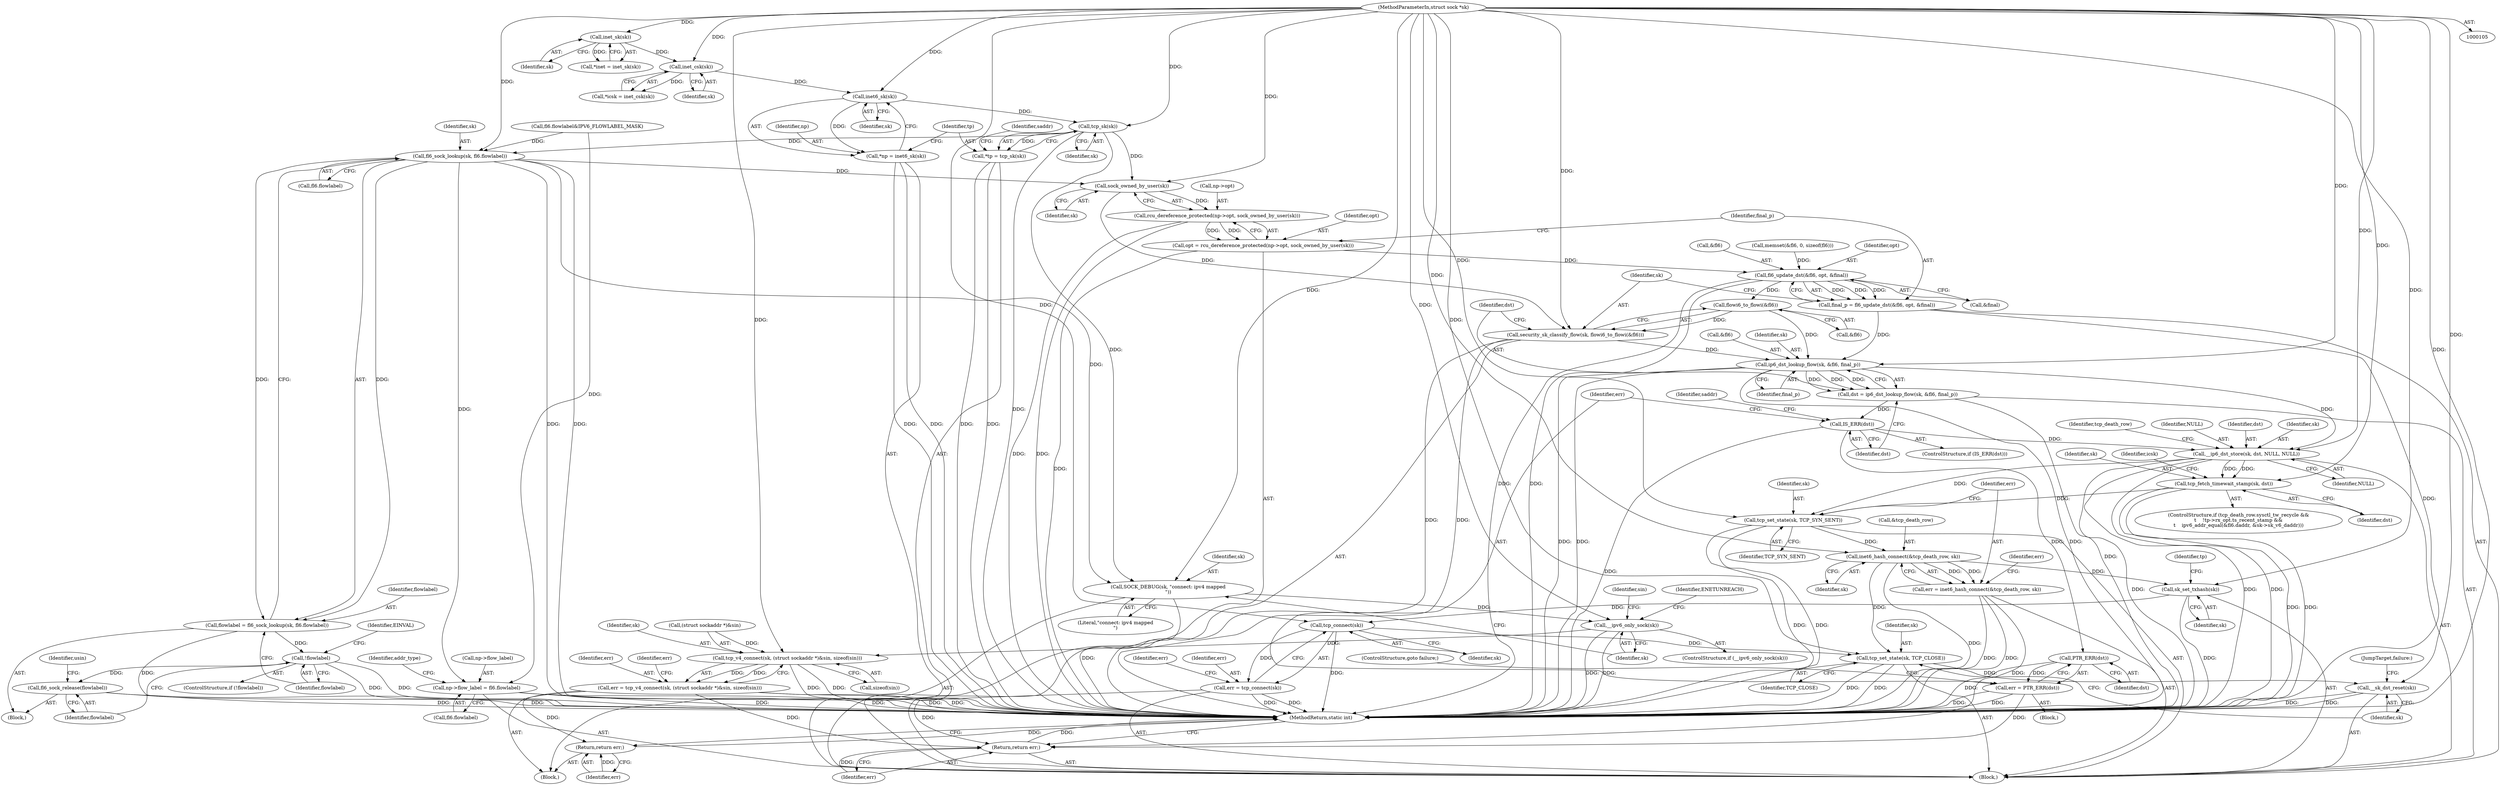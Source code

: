 digraph "0_linux_45f6fad84cc305103b28d73482b344d7f5b76f39_15@pointer" {
"1000129" [label="(Call,inet6_sk(sk))"];
"1000124" [label="(Call,inet_csk(sk))"];
"1000119" [label="(Call,inet_sk(sk))"];
"1000106" [label="(MethodParameterIn,struct sock *sk)"];
"1000127" [label="(Call,*np = inet6_sk(sk))"];
"1000134" [label="(Call,tcp_sk(sk))"];
"1000132" [label="(Call,*tp = tcp_sk(sk))"];
"1000197" [label="(Call,fl6_sock_lookup(sk, fl6.flowlabel))"];
"1000195" [label="(Call,flowlabel = fl6_sock_lookup(sk, fl6.flowlabel))"];
"1000203" [label="(Call,!flowlabel)"];
"1000208" [label="(Call,fl6_sock_release(flowlabel))"];
"1000328" [label="(Call,np->flow_label = fl6.flowlabel)"];
"1000347" [label="(Call,SOCK_DEBUG(sk, \"connect: ipv4 mapped\n\"))"];
"1000351" [label="(Call,__ipv6_only_sock(sk))"];
"1000400" [label="(Call,tcp_v4_connect(sk, (struct sockaddr *)&sin, sizeof(sin)))"];
"1000398" [label="(Call,err = tcp_v4_connect(sk, (struct sockaddr *)&sin, sizeof(sin)))"];
"1000441" [label="(Return,return err;)"];
"1000715" [label="(Return,return err;)"];
"1000513" [label="(Call,sock_owned_by_user(sk))"];
"1000509" [label="(Call,rcu_dereference_protected(np->opt, sock_owned_by_user(sk)))"];
"1000507" [label="(Call,opt = rcu_dereference_protected(np->opt, sock_owned_by_user(sk)))"];
"1000517" [label="(Call,fl6_update_dst(&fl6, opt, &final))"];
"1000515" [label="(Call,final_p = fl6_update_dst(&fl6, opt, &final))"];
"1000530" [label="(Call,ip6_dst_lookup_flow(sk, &fl6, final_p))"];
"1000528" [label="(Call,dst = ip6_dst_lookup_flow(sk, &fl6, final_p))"];
"1000536" [label="(Call,IS_ERR(dst))"];
"1000541" [label="(Call,PTR_ERR(dst))"];
"1000539" [label="(Call,err = PTR_ERR(dst))"];
"1000576" [label="(Call,__ip6_dst_store(sk, dst, NULL, NULL))"];
"1000602" [label="(Call,tcp_fetch_timewait_stamp(sk, dst))"];
"1000643" [label="(Call,tcp_set_state(sk, TCP_SYN_SENT))"];
"1000648" [label="(Call,inet6_hash_connect(&tcp_death_row, sk))"];
"1000646" [label="(Call,err = inet6_hash_connect(&tcp_death_row, sk))"];
"1000655" [label="(Call,sk_set_txhash(sk))"];
"1000691" [label="(Call,tcp_connect(sk))"];
"1000689" [label="(Call,err = tcp_connect(sk))"];
"1000699" [label="(Call,tcp_set_state(sk, TCP_CLOSE))"];
"1000702" [label="(Call,__sk_dst_reset(sk))"];
"1000525" [label="(Call,flowi6_to_flowi(&fl6))"];
"1000523" [label="(Call,security_sk_classify_flow(sk, flowi6_to_flowi(&fl6)))"];
"1000661" [label="(Identifier,tp)"];
"1000195" [label="(Call,flowlabel = fl6_sock_lookup(sk, fl6.flowlabel))"];
"1000351" [label="(Call,__ipv6_only_sock(sk))"];
"1000701" [label="(Identifier,TCP_CLOSE)"];
"1000542" [label="(Identifier,dst)"];
"1000328" [label="(Call,np->flow_label = fl6.flowlabel)"];
"1000656" [label="(Identifier,sk)"];
"1000543" [label="(ControlStructure,goto failure;)"];
"1000509" [label="(Call,rcu_dereference_protected(np->opt, sock_owned_by_user(sk)))"];
"1000521" [label="(Call,&final)"];
"1000584" [label="(Identifier,tcp_death_row)"];
"1000536" [label="(Call,IS_ERR(dst))"];
"1000535" [label="(ControlStructure,if (IS_ERR(dst)))"];
"1000602" [label="(Call,tcp_fetch_timewait_stamp(sk, dst))"];
"1000646" [label="(Call,err = inet6_hash_connect(&tcp_death_row, sk))"];
"1000204" [label="(Identifier,flowlabel)"];
"1000329" [label="(Call,np->flow_label)"];
"1000525" [label="(Call,flowi6_to_flowi(&fl6))"];
"1000207" [label="(Identifier,EINVAL)"];
"1000690" [label="(Identifier,err)"];
"1000350" [label="(ControlStructure,if (__ipv6_only_sock(sk)))"];
"1000124" [label="(Call,inet_csk(sk))"];
"1000532" [label="(Call,&fl6)"];
"1000539" [label="(Call,err = PTR_ERR(dst))"];
"1000529" [label="(Identifier,dst)"];
"1000579" [label="(Identifier,NULL)"];
"1000581" [label="(ControlStructure,if (tcp_death_row.sysctl_tw_recycle &&\n\t    !tp->rx_opt.ts_recent_stamp &&\n\t    ipv6_addr_equal(&fl6.daddr, &sk->sk_v6_daddr)))"];
"1000647" [label="(Identifier,err)"];
"1000193" [label="(Block,)"];
"1000401" [label="(Identifier,sk)"];
"1000523" [label="(Call,security_sk_classify_flow(sk, flowi6_to_flowi(&fl6)))"];
"1000689" [label="(Call,err = tcp_connect(sk))"];
"1000203" [label="(Call,!flowlabel)"];
"1000441" [label="(Return,return err;)"];
"1000526" [label="(Call,&fl6)"];
"1000717" [label="(MethodReturn,static int)"];
"1000120" [label="(Identifier,sk)"];
"1000691" [label="(Call,tcp_connect(sk))"];
"1000655" [label="(Call,sk_set_txhash(sk))"];
"1000510" [label="(Call,np->opt)"];
"1000704" [label="(JumpTarget,failure:)"];
"1000699" [label="(Call,tcp_set_state(sk, TCP_CLOSE))"];
"1000517" [label="(Call,fl6_update_dst(&fl6, opt, &final))"];
"1000578" [label="(Identifier,dst)"];
"1000348" [label="(Identifier,sk)"];
"1000358" [label="(Identifier,sin)"];
"1000337" [label="(Identifier,addr_type)"];
"1000700" [label="(Identifier,sk)"];
"1000352" [label="(Identifier,sk)"];
"1000199" [label="(Call,fl6.flowlabel)"];
"1000692" [label="(Identifier,sk)"];
"1000400" [label="(Call,tcp_v4_connect(sk, (struct sockaddr *)&sin, sizeof(sin)))"];
"1000649" [label="(Call,&tcp_death_row)"];
"1000130" [label="(Identifier,sk)"];
"1000129" [label="(Call,inet6_sk(sk))"];
"1000694" [label="(Identifier,err)"];
"1000188" [label="(Call,fl6.flowlabel&IPV6_FLOWLABEL_MASK)"];
"1000197" [label="(Call,fl6_sock_lookup(sk, fl6.flowlabel))"];
"1000339" [label="(Block,)"];
"1000128" [label="(Identifier,np)"];
"1000577" [label="(Identifier,sk)"];
"1000119" [label="(Call,inet_sk(sk))"];
"1000402" [label="(Call,(struct sockaddr *)&sin)"];
"1000122" [label="(Call,*icsk = inet_csk(sk))"];
"1000515" [label="(Call,final_p = fl6_update_dst(&fl6, opt, &final))"];
"1000508" [label="(Identifier,opt)"];
"1000604" [label="(Identifier,dst)"];
"1000520" [label="(Identifier,opt)"];
"1000518" [label="(Call,&fl6)"];
"1000541" [label="(Call,PTR_ERR(dst))"];
"1000209" [label="(Identifier,flowlabel)"];
"1000546" [label="(Identifier,saddr)"];
"1000125" [label="(Identifier,sk)"];
"1000530" [label="(Call,ip6_dst_lookup_flow(sk, &fl6, final_p))"];
"1000716" [label="(Identifier,err)"];
"1000127" [label="(Call,*np = inet6_sk(sk))"];
"1000507" [label="(Call,opt = rcu_dereference_protected(np->opt, sock_owned_by_user(sk)))"];
"1000198" [label="(Identifier,sk)"];
"1000715" [label="(Return,return err;)"];
"1000703" [label="(Identifier,sk)"];
"1000347" [label="(Call,SOCK_DEBUG(sk, \"connect: ipv4 mapped\n\"))"];
"1000349" [label="(Literal,\"connect: ipv4 mapped\n\")"];
"1000580" [label="(Identifier,NULL)"];
"1000645" [label="(Identifier,TCP_SYN_SENT)"];
"1000653" [label="(Identifier,err)"];
"1000214" [label="(Identifier,usin)"];
"1000531" [label="(Identifier,sk)"];
"1000135" [label="(Identifier,sk)"];
"1000399" [label="(Identifier,err)"];
"1000138" [label="(Identifier,saddr)"];
"1000702" [label="(Call,__sk_dst_reset(sk))"];
"1000524" [label="(Identifier,sk)"];
"1000528" [label="(Call,dst = ip6_dst_lookup_flow(sk, &fl6, final_p))"];
"1000208" [label="(Call,fl6_sock_release(flowlabel))"];
"1000516" [label="(Identifier,final_p)"];
"1000117" [label="(Call,*inet = inet_sk(sk))"];
"1000163" [label="(Call,memset(&fl6, 0, sizeof(fl6)))"];
"1000603" [label="(Identifier,sk)"];
"1000109" [label="(Block,)"];
"1000196" [label="(Identifier,flowlabel)"];
"1000651" [label="(Identifier,sk)"];
"1000409" [label="(Identifier,err)"];
"1000398" [label="(Call,err = tcp_v4_connect(sk, (struct sockaddr *)&sin, sizeof(sin)))"];
"1000538" [label="(Block,)"];
"1000202" [label="(ControlStructure,if (!flowlabel))"];
"1000355" [label="(Identifier,ENETUNREACH)"];
"1000406" [label="(Call,sizeof(sin))"];
"1000537" [label="(Identifier,dst)"];
"1000514" [label="(Identifier,sk)"];
"1000607" [label="(Identifier,icsk)"];
"1000442" [label="(Identifier,err)"];
"1000534" [label="(Identifier,final_p)"];
"1000132" [label="(Call,*tp = tcp_sk(sk))"];
"1000643" [label="(Call,tcp_set_state(sk, TCP_SYN_SENT))"];
"1000648" [label="(Call,inet6_hash_connect(&tcp_death_row, sk))"];
"1000540" [label="(Identifier,err)"];
"1000644" [label="(Identifier,sk)"];
"1000332" [label="(Call,fl6.flowlabel)"];
"1000106" [label="(MethodParameterIn,struct sock *sk)"];
"1000133" [label="(Identifier,tp)"];
"1000576" [label="(Call,__ip6_dst_store(sk, dst, NULL, NULL))"];
"1000134" [label="(Call,tcp_sk(sk))"];
"1000513" [label="(Call,sock_owned_by_user(sk))"];
"1000129" -> "1000127"  [label="AST: "];
"1000129" -> "1000130"  [label="CFG: "];
"1000130" -> "1000129"  [label="AST: "];
"1000127" -> "1000129"  [label="CFG: "];
"1000129" -> "1000127"  [label="DDG: "];
"1000124" -> "1000129"  [label="DDG: "];
"1000106" -> "1000129"  [label="DDG: "];
"1000129" -> "1000134"  [label="DDG: "];
"1000124" -> "1000122"  [label="AST: "];
"1000124" -> "1000125"  [label="CFG: "];
"1000125" -> "1000124"  [label="AST: "];
"1000122" -> "1000124"  [label="CFG: "];
"1000124" -> "1000122"  [label="DDG: "];
"1000119" -> "1000124"  [label="DDG: "];
"1000106" -> "1000124"  [label="DDG: "];
"1000119" -> "1000117"  [label="AST: "];
"1000119" -> "1000120"  [label="CFG: "];
"1000120" -> "1000119"  [label="AST: "];
"1000117" -> "1000119"  [label="CFG: "];
"1000119" -> "1000117"  [label="DDG: "];
"1000106" -> "1000119"  [label="DDG: "];
"1000106" -> "1000105"  [label="AST: "];
"1000106" -> "1000717"  [label="DDG: "];
"1000106" -> "1000134"  [label="DDG: "];
"1000106" -> "1000197"  [label="DDG: "];
"1000106" -> "1000347"  [label="DDG: "];
"1000106" -> "1000351"  [label="DDG: "];
"1000106" -> "1000400"  [label="DDG: "];
"1000106" -> "1000513"  [label="DDG: "];
"1000106" -> "1000523"  [label="DDG: "];
"1000106" -> "1000530"  [label="DDG: "];
"1000106" -> "1000576"  [label="DDG: "];
"1000106" -> "1000602"  [label="DDG: "];
"1000106" -> "1000643"  [label="DDG: "];
"1000106" -> "1000648"  [label="DDG: "];
"1000106" -> "1000655"  [label="DDG: "];
"1000106" -> "1000691"  [label="DDG: "];
"1000106" -> "1000699"  [label="DDG: "];
"1000106" -> "1000702"  [label="DDG: "];
"1000127" -> "1000109"  [label="AST: "];
"1000128" -> "1000127"  [label="AST: "];
"1000133" -> "1000127"  [label="CFG: "];
"1000127" -> "1000717"  [label="DDG: "];
"1000127" -> "1000717"  [label="DDG: "];
"1000134" -> "1000132"  [label="AST: "];
"1000134" -> "1000135"  [label="CFG: "];
"1000135" -> "1000134"  [label="AST: "];
"1000132" -> "1000134"  [label="CFG: "];
"1000134" -> "1000717"  [label="DDG: "];
"1000134" -> "1000132"  [label="DDG: "];
"1000134" -> "1000197"  [label="DDG: "];
"1000134" -> "1000347"  [label="DDG: "];
"1000134" -> "1000513"  [label="DDG: "];
"1000132" -> "1000109"  [label="AST: "];
"1000133" -> "1000132"  [label="AST: "];
"1000138" -> "1000132"  [label="CFG: "];
"1000132" -> "1000717"  [label="DDG: "];
"1000132" -> "1000717"  [label="DDG: "];
"1000197" -> "1000195"  [label="AST: "];
"1000197" -> "1000199"  [label="CFG: "];
"1000198" -> "1000197"  [label="AST: "];
"1000199" -> "1000197"  [label="AST: "];
"1000195" -> "1000197"  [label="CFG: "];
"1000197" -> "1000717"  [label="DDG: "];
"1000197" -> "1000717"  [label="DDG: "];
"1000197" -> "1000195"  [label="DDG: "];
"1000197" -> "1000195"  [label="DDG: "];
"1000188" -> "1000197"  [label="DDG: "];
"1000197" -> "1000328"  [label="DDG: "];
"1000197" -> "1000347"  [label="DDG: "];
"1000197" -> "1000513"  [label="DDG: "];
"1000195" -> "1000193"  [label="AST: "];
"1000196" -> "1000195"  [label="AST: "];
"1000204" -> "1000195"  [label="CFG: "];
"1000195" -> "1000717"  [label="DDG: "];
"1000195" -> "1000203"  [label="DDG: "];
"1000203" -> "1000202"  [label="AST: "];
"1000203" -> "1000204"  [label="CFG: "];
"1000204" -> "1000203"  [label="AST: "];
"1000207" -> "1000203"  [label="CFG: "];
"1000209" -> "1000203"  [label="CFG: "];
"1000203" -> "1000717"  [label="DDG: "];
"1000203" -> "1000717"  [label="DDG: "];
"1000203" -> "1000208"  [label="DDG: "];
"1000208" -> "1000193"  [label="AST: "];
"1000208" -> "1000209"  [label="CFG: "];
"1000209" -> "1000208"  [label="AST: "];
"1000214" -> "1000208"  [label="CFG: "];
"1000208" -> "1000717"  [label="DDG: "];
"1000208" -> "1000717"  [label="DDG: "];
"1000328" -> "1000109"  [label="AST: "];
"1000328" -> "1000332"  [label="CFG: "];
"1000329" -> "1000328"  [label="AST: "];
"1000332" -> "1000328"  [label="AST: "];
"1000337" -> "1000328"  [label="CFG: "];
"1000328" -> "1000717"  [label="DDG: "];
"1000328" -> "1000717"  [label="DDG: "];
"1000188" -> "1000328"  [label="DDG: "];
"1000347" -> "1000339"  [label="AST: "];
"1000347" -> "1000349"  [label="CFG: "];
"1000348" -> "1000347"  [label="AST: "];
"1000349" -> "1000347"  [label="AST: "];
"1000352" -> "1000347"  [label="CFG: "];
"1000347" -> "1000717"  [label="DDG: "];
"1000347" -> "1000351"  [label="DDG: "];
"1000351" -> "1000350"  [label="AST: "];
"1000351" -> "1000352"  [label="CFG: "];
"1000352" -> "1000351"  [label="AST: "];
"1000355" -> "1000351"  [label="CFG: "];
"1000358" -> "1000351"  [label="CFG: "];
"1000351" -> "1000717"  [label="DDG: "];
"1000351" -> "1000717"  [label="DDG: "];
"1000351" -> "1000400"  [label="DDG: "];
"1000400" -> "1000398"  [label="AST: "];
"1000400" -> "1000406"  [label="CFG: "];
"1000401" -> "1000400"  [label="AST: "];
"1000402" -> "1000400"  [label="AST: "];
"1000406" -> "1000400"  [label="AST: "];
"1000398" -> "1000400"  [label="CFG: "];
"1000400" -> "1000717"  [label="DDG: "];
"1000400" -> "1000717"  [label="DDG: "];
"1000400" -> "1000398"  [label="DDG: "];
"1000400" -> "1000398"  [label="DDG: "];
"1000402" -> "1000400"  [label="DDG: "];
"1000398" -> "1000339"  [label="AST: "];
"1000399" -> "1000398"  [label="AST: "];
"1000409" -> "1000398"  [label="CFG: "];
"1000398" -> "1000717"  [label="DDG: "];
"1000398" -> "1000717"  [label="DDG: "];
"1000398" -> "1000441"  [label="DDG: "];
"1000398" -> "1000715"  [label="DDG: "];
"1000441" -> "1000339"  [label="AST: "];
"1000441" -> "1000442"  [label="CFG: "];
"1000442" -> "1000441"  [label="AST: "];
"1000717" -> "1000441"  [label="CFG: "];
"1000441" -> "1000717"  [label="DDG: "];
"1000442" -> "1000441"  [label="DDG: "];
"1000715" -> "1000109"  [label="AST: "];
"1000715" -> "1000716"  [label="CFG: "];
"1000716" -> "1000715"  [label="AST: "];
"1000717" -> "1000715"  [label="CFG: "];
"1000715" -> "1000717"  [label="DDG: "];
"1000716" -> "1000715"  [label="DDG: "];
"1000539" -> "1000715"  [label="DDG: "];
"1000689" -> "1000715"  [label="DDG: "];
"1000646" -> "1000715"  [label="DDG: "];
"1000513" -> "1000509"  [label="AST: "];
"1000513" -> "1000514"  [label="CFG: "];
"1000514" -> "1000513"  [label="AST: "];
"1000509" -> "1000513"  [label="CFG: "];
"1000513" -> "1000509"  [label="DDG: "];
"1000513" -> "1000523"  [label="DDG: "];
"1000509" -> "1000507"  [label="AST: "];
"1000510" -> "1000509"  [label="AST: "];
"1000507" -> "1000509"  [label="CFG: "];
"1000509" -> "1000717"  [label="DDG: "];
"1000509" -> "1000717"  [label="DDG: "];
"1000509" -> "1000507"  [label="DDG: "];
"1000509" -> "1000507"  [label="DDG: "];
"1000507" -> "1000109"  [label="AST: "];
"1000508" -> "1000507"  [label="AST: "];
"1000516" -> "1000507"  [label="CFG: "];
"1000507" -> "1000717"  [label="DDG: "];
"1000507" -> "1000517"  [label="DDG: "];
"1000517" -> "1000515"  [label="AST: "];
"1000517" -> "1000521"  [label="CFG: "];
"1000518" -> "1000517"  [label="AST: "];
"1000520" -> "1000517"  [label="AST: "];
"1000521" -> "1000517"  [label="AST: "];
"1000515" -> "1000517"  [label="CFG: "];
"1000517" -> "1000717"  [label="DDG: "];
"1000517" -> "1000717"  [label="DDG: "];
"1000517" -> "1000515"  [label="DDG: "];
"1000517" -> "1000515"  [label="DDG: "];
"1000517" -> "1000515"  [label="DDG: "];
"1000163" -> "1000517"  [label="DDG: "];
"1000517" -> "1000525"  [label="DDG: "];
"1000515" -> "1000109"  [label="AST: "];
"1000516" -> "1000515"  [label="AST: "];
"1000524" -> "1000515"  [label="CFG: "];
"1000515" -> "1000717"  [label="DDG: "];
"1000515" -> "1000530"  [label="DDG: "];
"1000530" -> "1000528"  [label="AST: "];
"1000530" -> "1000534"  [label="CFG: "];
"1000531" -> "1000530"  [label="AST: "];
"1000532" -> "1000530"  [label="AST: "];
"1000534" -> "1000530"  [label="AST: "];
"1000528" -> "1000530"  [label="CFG: "];
"1000530" -> "1000717"  [label="DDG: "];
"1000530" -> "1000717"  [label="DDG: "];
"1000530" -> "1000717"  [label="DDG: "];
"1000530" -> "1000528"  [label="DDG: "];
"1000530" -> "1000528"  [label="DDG: "];
"1000530" -> "1000528"  [label="DDG: "];
"1000523" -> "1000530"  [label="DDG: "];
"1000525" -> "1000530"  [label="DDG: "];
"1000530" -> "1000576"  [label="DDG: "];
"1000528" -> "1000109"  [label="AST: "];
"1000529" -> "1000528"  [label="AST: "];
"1000537" -> "1000528"  [label="CFG: "];
"1000528" -> "1000717"  [label="DDG: "];
"1000528" -> "1000536"  [label="DDG: "];
"1000536" -> "1000535"  [label="AST: "];
"1000536" -> "1000537"  [label="CFG: "];
"1000537" -> "1000536"  [label="AST: "];
"1000540" -> "1000536"  [label="CFG: "];
"1000546" -> "1000536"  [label="CFG: "];
"1000536" -> "1000717"  [label="DDG: "];
"1000536" -> "1000541"  [label="DDG: "];
"1000536" -> "1000576"  [label="DDG: "];
"1000541" -> "1000539"  [label="AST: "];
"1000541" -> "1000542"  [label="CFG: "];
"1000542" -> "1000541"  [label="AST: "];
"1000539" -> "1000541"  [label="CFG: "];
"1000541" -> "1000717"  [label="DDG: "];
"1000541" -> "1000539"  [label="DDG: "];
"1000539" -> "1000538"  [label="AST: "];
"1000540" -> "1000539"  [label="AST: "];
"1000543" -> "1000539"  [label="CFG: "];
"1000539" -> "1000717"  [label="DDG: "];
"1000539" -> "1000717"  [label="DDG: "];
"1000576" -> "1000109"  [label="AST: "];
"1000576" -> "1000580"  [label="CFG: "];
"1000577" -> "1000576"  [label="AST: "];
"1000578" -> "1000576"  [label="AST: "];
"1000579" -> "1000576"  [label="AST: "];
"1000580" -> "1000576"  [label="AST: "];
"1000584" -> "1000576"  [label="CFG: "];
"1000576" -> "1000717"  [label="DDG: "];
"1000576" -> "1000717"  [label="DDG: "];
"1000576" -> "1000717"  [label="DDG: "];
"1000576" -> "1000602"  [label="DDG: "];
"1000576" -> "1000602"  [label="DDG: "];
"1000576" -> "1000643"  [label="DDG: "];
"1000602" -> "1000581"  [label="AST: "];
"1000602" -> "1000604"  [label="CFG: "];
"1000603" -> "1000602"  [label="AST: "];
"1000604" -> "1000602"  [label="AST: "];
"1000607" -> "1000602"  [label="CFG: "];
"1000602" -> "1000717"  [label="DDG: "];
"1000602" -> "1000717"  [label="DDG: "];
"1000602" -> "1000643"  [label="DDG: "];
"1000643" -> "1000109"  [label="AST: "];
"1000643" -> "1000645"  [label="CFG: "];
"1000644" -> "1000643"  [label="AST: "];
"1000645" -> "1000643"  [label="AST: "];
"1000647" -> "1000643"  [label="CFG: "];
"1000643" -> "1000717"  [label="DDG: "];
"1000643" -> "1000717"  [label="DDG: "];
"1000643" -> "1000648"  [label="DDG: "];
"1000648" -> "1000646"  [label="AST: "];
"1000648" -> "1000651"  [label="CFG: "];
"1000649" -> "1000648"  [label="AST: "];
"1000651" -> "1000648"  [label="AST: "];
"1000646" -> "1000648"  [label="CFG: "];
"1000648" -> "1000717"  [label="DDG: "];
"1000648" -> "1000646"  [label="DDG: "];
"1000648" -> "1000646"  [label="DDG: "];
"1000648" -> "1000655"  [label="DDG: "];
"1000648" -> "1000699"  [label="DDG: "];
"1000646" -> "1000109"  [label="AST: "];
"1000647" -> "1000646"  [label="AST: "];
"1000653" -> "1000646"  [label="CFG: "];
"1000646" -> "1000717"  [label="DDG: "];
"1000646" -> "1000717"  [label="DDG: "];
"1000655" -> "1000109"  [label="AST: "];
"1000655" -> "1000656"  [label="CFG: "];
"1000656" -> "1000655"  [label="AST: "];
"1000661" -> "1000655"  [label="CFG: "];
"1000655" -> "1000717"  [label="DDG: "];
"1000655" -> "1000691"  [label="DDG: "];
"1000691" -> "1000689"  [label="AST: "];
"1000691" -> "1000692"  [label="CFG: "];
"1000692" -> "1000691"  [label="AST: "];
"1000689" -> "1000691"  [label="CFG: "];
"1000691" -> "1000717"  [label="DDG: "];
"1000691" -> "1000689"  [label="DDG: "];
"1000691" -> "1000699"  [label="DDG: "];
"1000689" -> "1000109"  [label="AST: "];
"1000690" -> "1000689"  [label="AST: "];
"1000694" -> "1000689"  [label="CFG: "];
"1000689" -> "1000717"  [label="DDG: "];
"1000689" -> "1000717"  [label="DDG: "];
"1000699" -> "1000109"  [label="AST: "];
"1000699" -> "1000701"  [label="CFG: "];
"1000700" -> "1000699"  [label="AST: "];
"1000701" -> "1000699"  [label="AST: "];
"1000703" -> "1000699"  [label="CFG: "];
"1000699" -> "1000717"  [label="DDG: "];
"1000699" -> "1000717"  [label="DDG: "];
"1000699" -> "1000702"  [label="DDG: "];
"1000702" -> "1000109"  [label="AST: "];
"1000702" -> "1000703"  [label="CFG: "];
"1000703" -> "1000702"  [label="AST: "];
"1000704" -> "1000702"  [label="CFG: "];
"1000702" -> "1000717"  [label="DDG: "];
"1000702" -> "1000717"  [label="DDG: "];
"1000525" -> "1000523"  [label="AST: "];
"1000525" -> "1000526"  [label="CFG: "];
"1000526" -> "1000525"  [label="AST: "];
"1000523" -> "1000525"  [label="CFG: "];
"1000525" -> "1000523"  [label="DDG: "];
"1000523" -> "1000109"  [label="AST: "];
"1000524" -> "1000523"  [label="AST: "];
"1000529" -> "1000523"  [label="CFG: "];
"1000523" -> "1000717"  [label="DDG: "];
"1000523" -> "1000717"  [label="DDG: "];
}
